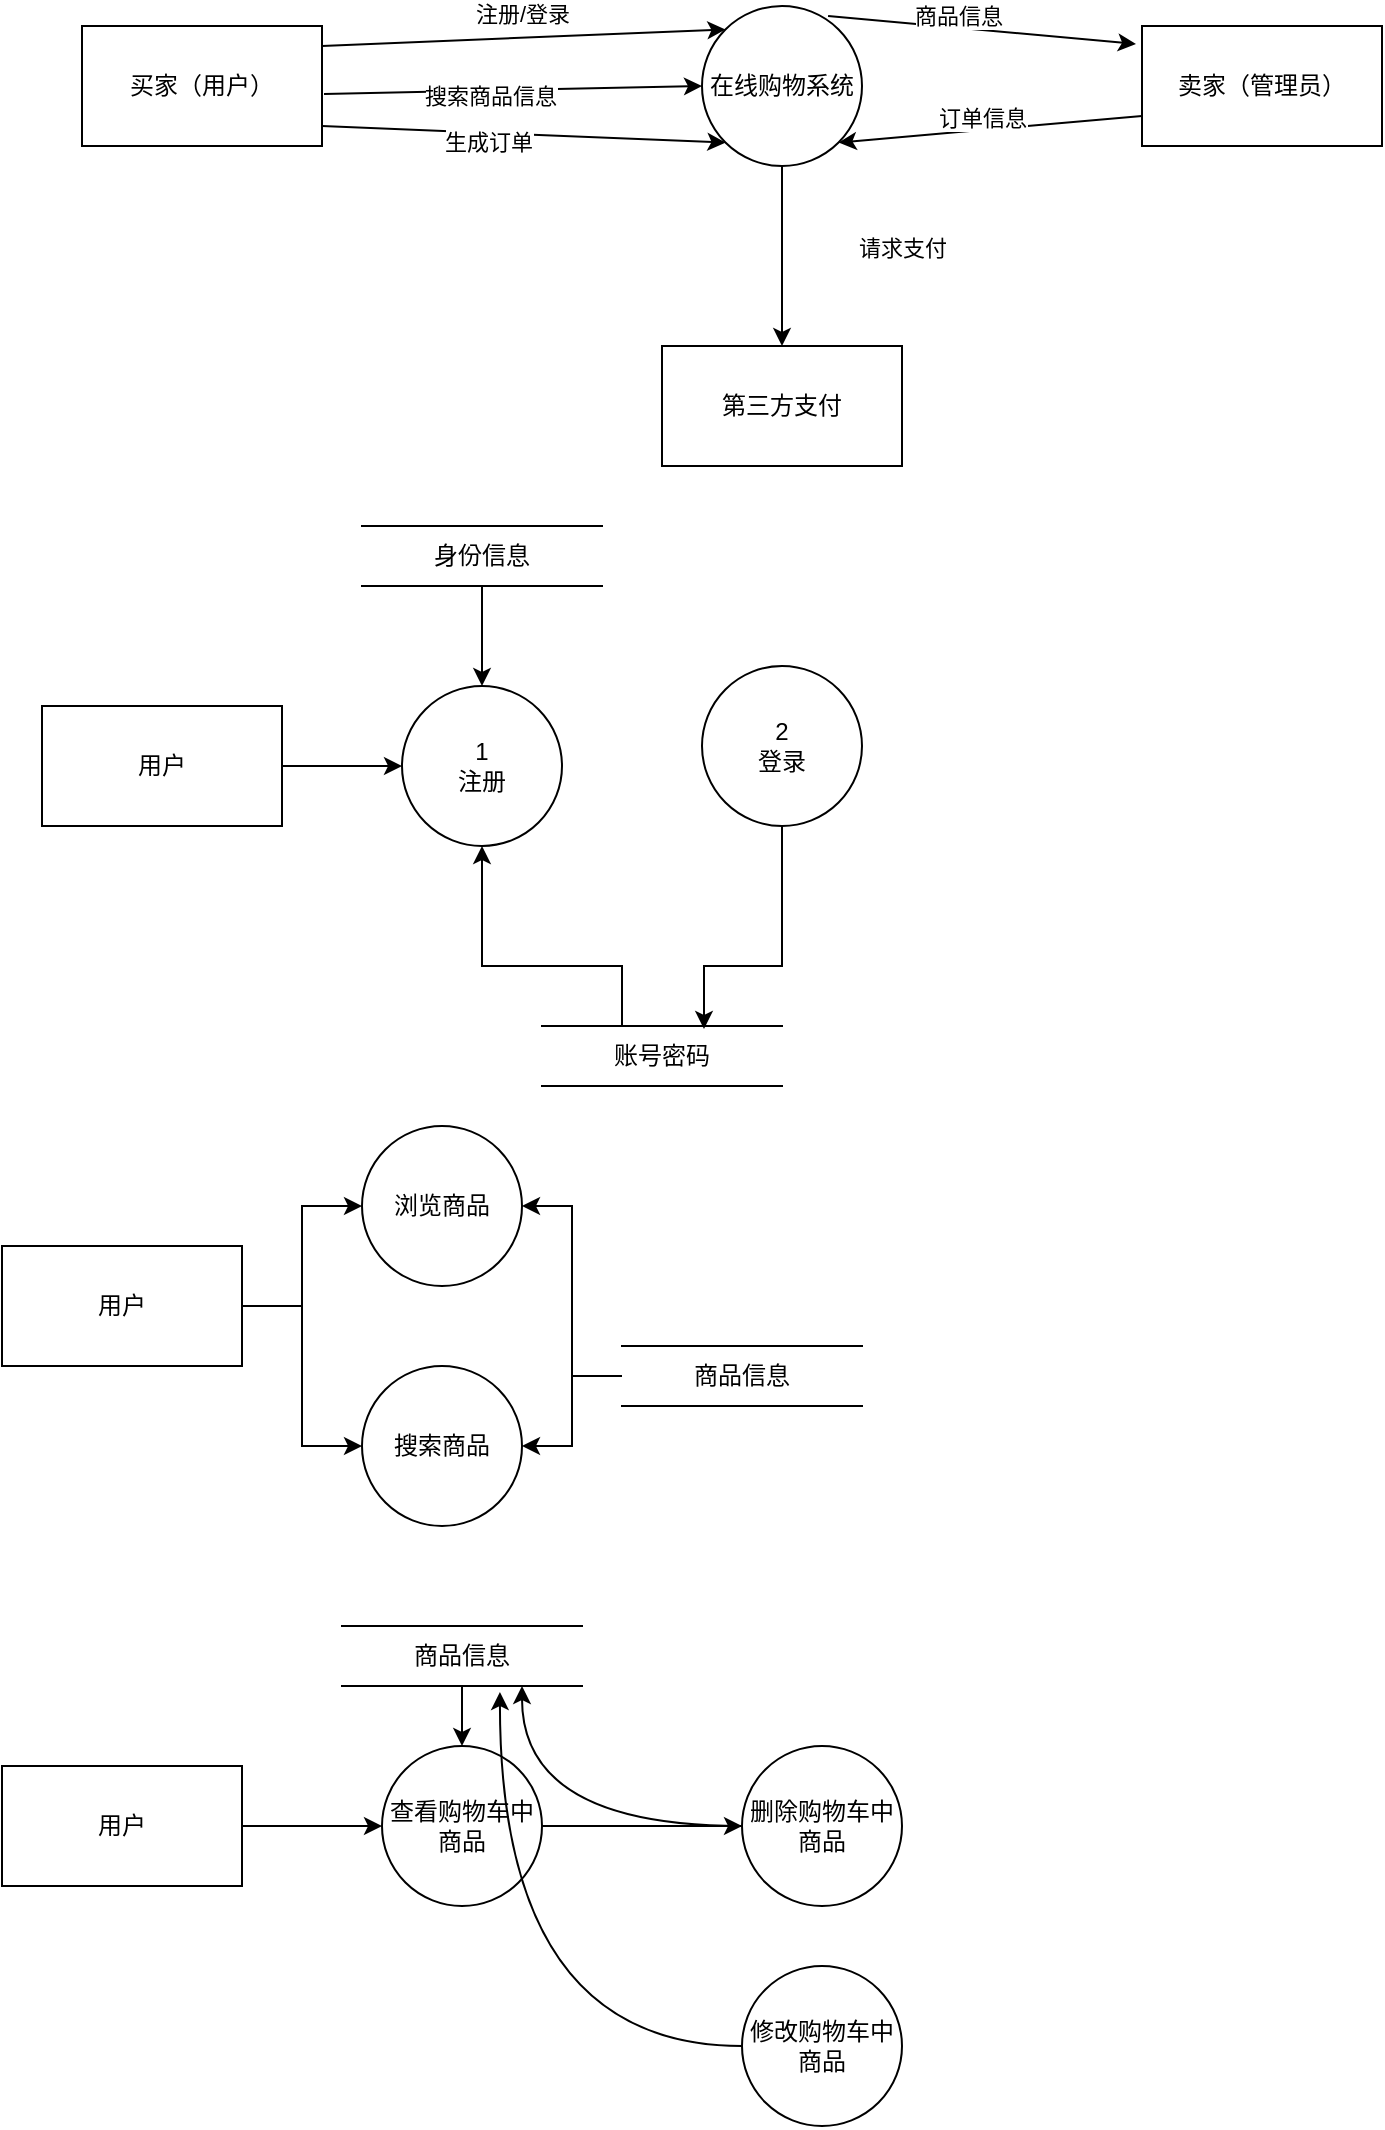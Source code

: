 <mxfile version="24.5.2" type="github">
  <diagram name="第 1 页" id="OVgKYMP4ivh8-fFgN5Tc">
    <mxGraphModel dx="604" dy="775" grid="1" gridSize="10" guides="1" tooltips="1" connect="1" arrows="1" fold="1" page="1" pageScale="1" pageWidth="827" pageHeight="1169" math="0" shadow="0">
      <root>
        <mxCell id="0" />
        <mxCell id="1" parent="0" />
        <mxCell id="fMDlHmM9jTk3T69Y2GKd-1" value="买家（用户）" style="rounded=0;whiteSpace=wrap;html=1;" parent="1" vertex="1">
          <mxGeometry x="90" y="70" width="120" height="60" as="geometry" />
        </mxCell>
        <mxCell id="fMDlHmM9jTk3T69Y2GKd-3" value="在线购物系统" style="ellipse;whiteSpace=wrap;html=1;aspect=fixed;" parent="1" vertex="1">
          <mxGeometry x="400" y="60" width="80" height="80" as="geometry" />
        </mxCell>
        <mxCell id="fMDlHmM9jTk3T69Y2GKd-4" value="" style="endArrow=classic;html=1;rounded=0;entryX=0;entryY=0;entryDx=0;entryDy=0;" parent="1" target="fMDlHmM9jTk3T69Y2GKd-3" edge="1">
          <mxGeometry width="50" height="50" relative="1" as="geometry">
            <mxPoint x="210" y="80" as="sourcePoint" />
            <mxPoint x="400" y="80" as="targetPoint" />
          </mxGeometry>
        </mxCell>
        <mxCell id="fMDlHmM9jTk3T69Y2GKd-5" value="注册/登录" style="edgeLabel;html=1;align=center;verticalAlign=middle;resizable=0;points=[];" parent="fMDlHmM9jTk3T69Y2GKd-4" vertex="1" connectable="0">
          <mxGeometry x="0.412" y="-4" relative="1" as="geometry">
            <mxPoint x="-43" y="-14" as="offset" />
          </mxGeometry>
        </mxCell>
        <mxCell id="fMDlHmM9jTk3T69Y2GKd-6" value="" style="endArrow=classic;html=1;rounded=0;entryX=0;entryY=0.5;entryDx=0;entryDy=0;" parent="1" target="fMDlHmM9jTk3T69Y2GKd-3" edge="1">
          <mxGeometry width="50" height="50" relative="1" as="geometry">
            <mxPoint x="211" y="104" as="sourcePoint" />
            <mxPoint x="413" y="96" as="targetPoint" />
          </mxGeometry>
        </mxCell>
        <mxCell id="_0lABbxec2Y9qlzSPyYM-2" value="搜索商品信息" style="edgeLabel;html=1;align=center;verticalAlign=middle;resizable=0;points=[];" vertex="1" connectable="0" parent="fMDlHmM9jTk3T69Y2GKd-6">
          <mxGeometry x="-0.125" y="-2" relative="1" as="geometry">
            <mxPoint as="offset" />
          </mxGeometry>
        </mxCell>
        <mxCell id="_0lABbxec2Y9qlzSPyYM-3" value="" style="endArrow=classic;html=1;rounded=0;entryX=0;entryY=1;entryDx=0;entryDy=0;" edge="1" parent="1" target="fMDlHmM9jTk3T69Y2GKd-3">
          <mxGeometry width="50" height="50" relative="1" as="geometry">
            <mxPoint x="210" y="120" as="sourcePoint" />
            <mxPoint x="400" y="170" as="targetPoint" />
          </mxGeometry>
        </mxCell>
        <mxCell id="_0lABbxec2Y9qlzSPyYM-5" value="生成订单" style="edgeLabel;html=1;align=center;verticalAlign=middle;resizable=0;points=[];" vertex="1" connectable="0" parent="_0lABbxec2Y9qlzSPyYM-3">
          <mxGeometry x="-0.177" y="-4" relative="1" as="geometry">
            <mxPoint as="offset" />
          </mxGeometry>
        </mxCell>
        <mxCell id="_0lABbxec2Y9qlzSPyYM-7" value="卖家（管理员）" style="rounded=0;whiteSpace=wrap;html=1;" vertex="1" parent="1">
          <mxGeometry x="620" y="70" width="120" height="60" as="geometry" />
        </mxCell>
        <mxCell id="_0lABbxec2Y9qlzSPyYM-8" value="" style="endArrow=classic;html=1;rounded=0;exitX=0.788;exitY=0.063;exitDx=0;exitDy=0;exitPerimeter=0;entryX=-0.025;entryY=0.15;entryDx=0;entryDy=0;entryPerimeter=0;" edge="1" parent="1" source="fMDlHmM9jTk3T69Y2GKd-3" target="_0lABbxec2Y9qlzSPyYM-7">
          <mxGeometry width="50" height="50" relative="1" as="geometry">
            <mxPoint x="470" y="69" as="sourcePoint" />
            <mxPoint x="620" y="69" as="targetPoint" />
          </mxGeometry>
        </mxCell>
        <mxCell id="_0lABbxec2Y9qlzSPyYM-9" value="商品信息" style="edgeLabel;html=1;align=center;verticalAlign=middle;resizable=0;points=[];" vertex="1" connectable="0" parent="_0lABbxec2Y9qlzSPyYM-8">
          <mxGeometry x="0.412" y="-4" relative="1" as="geometry">
            <mxPoint x="-43" y="-14" as="offset" />
          </mxGeometry>
        </mxCell>
        <mxCell id="_0lABbxec2Y9qlzSPyYM-10" value="" style="endArrow=classic;html=1;rounded=0;entryX=1;entryY=1;entryDx=0;entryDy=0;exitX=0;exitY=0.75;exitDx=0;exitDy=0;" edge="1" parent="1" source="_0lABbxec2Y9qlzSPyYM-7" target="fMDlHmM9jTk3T69Y2GKd-3">
          <mxGeometry width="50" height="50" relative="1" as="geometry">
            <mxPoint x="720.0" y="140.0" as="sourcePoint" />
            <mxPoint x="490.0" y="140.0" as="targetPoint" />
          </mxGeometry>
        </mxCell>
        <mxCell id="_0lABbxec2Y9qlzSPyYM-11" value="订单信息" style="edgeLabel;html=1;align=center;verticalAlign=middle;resizable=0;points=[];" vertex="1" connectable="0" parent="_0lABbxec2Y9qlzSPyYM-10">
          <mxGeometry x="0.584" y="3" relative="1" as="geometry">
            <mxPoint x="40" y="-13" as="offset" />
          </mxGeometry>
        </mxCell>
        <mxCell id="_0lABbxec2Y9qlzSPyYM-13" value="第三方支付" style="rounded=0;whiteSpace=wrap;html=1;" vertex="1" parent="1">
          <mxGeometry x="380" y="230" width="120" height="60" as="geometry" />
        </mxCell>
        <mxCell id="_0lABbxec2Y9qlzSPyYM-14" value="" style="endArrow=classic;html=1;rounded=0;exitX=0.5;exitY=1;exitDx=0;exitDy=0;entryX=0.5;entryY=0;entryDx=0;entryDy=0;" edge="1" parent="1" source="fMDlHmM9jTk3T69Y2GKd-3" target="_0lABbxec2Y9qlzSPyYM-13">
          <mxGeometry width="50" height="50" relative="1" as="geometry">
            <mxPoint x="580.0" y="300.0" as="sourcePoint" />
            <mxPoint x="350.0" y="300.0" as="targetPoint" />
          </mxGeometry>
        </mxCell>
        <mxCell id="_0lABbxec2Y9qlzSPyYM-15" value="请求支付" style="edgeLabel;html=1;align=center;verticalAlign=middle;resizable=0;points=[];" vertex="1" connectable="0" parent="_0lABbxec2Y9qlzSPyYM-14">
          <mxGeometry x="0.584" y="3" relative="1" as="geometry">
            <mxPoint x="57" y="-31" as="offset" />
          </mxGeometry>
        </mxCell>
        <mxCell id="_0lABbxec2Y9qlzSPyYM-16" value="用户" style="rounded=0;whiteSpace=wrap;html=1;" vertex="1" parent="1">
          <mxGeometry x="70" y="410" width="120" height="60" as="geometry" />
        </mxCell>
        <mxCell id="_0lABbxec2Y9qlzSPyYM-17" value="" style="endArrow=classic;html=1;rounded=0;entryX=0;entryY=0.5;entryDx=0;entryDy=0;" edge="1" parent="1" target="_0lABbxec2Y9qlzSPyYM-19">
          <mxGeometry width="50" height="50" relative="1" as="geometry">
            <mxPoint x="190" y="440" as="sourcePoint" />
            <mxPoint x="370" y="440" as="targetPoint" />
          </mxGeometry>
        </mxCell>
        <mxCell id="_0lABbxec2Y9qlzSPyYM-19" value="1&lt;br&gt;注册" style="ellipse;whiteSpace=wrap;html=1;aspect=fixed;" vertex="1" parent="1">
          <mxGeometry x="250" y="400" width="80" height="80" as="geometry" />
        </mxCell>
        <mxCell id="_0lABbxec2Y9qlzSPyYM-23" style="edgeStyle=orthogonalEdgeStyle;rounded=0;orthogonalLoop=1;jettySize=auto;html=1;entryX=0.5;entryY=1;entryDx=0;entryDy=0;" edge="1" parent="1" source="_0lABbxec2Y9qlzSPyYM-20" target="_0lABbxec2Y9qlzSPyYM-19">
          <mxGeometry relative="1" as="geometry">
            <Array as="points">
              <mxPoint x="360" y="540" />
              <mxPoint x="290" y="540" />
            </Array>
          </mxGeometry>
        </mxCell>
        <mxCell id="_0lABbxec2Y9qlzSPyYM-20" value="账号密码" style="shape=partialRectangle;whiteSpace=wrap;html=1;left=0;right=0;fillColor=none;" vertex="1" parent="1">
          <mxGeometry x="320" y="570" width="120" height="30" as="geometry" />
        </mxCell>
        <mxCell id="_0lABbxec2Y9qlzSPyYM-26" value="2&lt;br&gt;登录" style="ellipse;whiteSpace=wrap;html=1;aspect=fixed;" vertex="1" parent="1">
          <mxGeometry x="400" y="390" width="80" height="80" as="geometry" />
        </mxCell>
        <mxCell id="_0lABbxec2Y9qlzSPyYM-27" style="edgeStyle=orthogonalEdgeStyle;rounded=0;orthogonalLoop=1;jettySize=auto;html=1;entryX=0.675;entryY=0.05;entryDx=0;entryDy=0;entryPerimeter=0;" edge="1" parent="1" target="_0lABbxec2Y9qlzSPyYM-20">
          <mxGeometry relative="1" as="geometry">
            <mxPoint x="440" y="480" as="sourcePoint" />
            <Array as="points">
              <mxPoint x="440" y="470" />
              <mxPoint x="440" y="540" />
              <mxPoint x="401" y="540" />
            </Array>
          </mxGeometry>
        </mxCell>
        <mxCell id="_0lABbxec2Y9qlzSPyYM-30" style="edgeStyle=orthogonalEdgeStyle;rounded=0;orthogonalLoop=1;jettySize=auto;html=1;entryX=0.5;entryY=0;entryDx=0;entryDy=0;" edge="1" parent="1" source="_0lABbxec2Y9qlzSPyYM-29" target="_0lABbxec2Y9qlzSPyYM-19">
          <mxGeometry relative="1" as="geometry" />
        </mxCell>
        <mxCell id="_0lABbxec2Y9qlzSPyYM-29" value="身份信息" style="shape=partialRectangle;whiteSpace=wrap;html=1;left=0;right=0;fillColor=none;" vertex="1" parent="1">
          <mxGeometry x="230" y="320" width="120" height="30" as="geometry" />
        </mxCell>
        <mxCell id="_0lABbxec2Y9qlzSPyYM-40" style="edgeStyle=orthogonalEdgeStyle;rounded=0;orthogonalLoop=1;jettySize=auto;html=1;entryX=0;entryY=0.5;entryDx=0;entryDy=0;" edge="1" parent="1" source="_0lABbxec2Y9qlzSPyYM-32" target="_0lABbxec2Y9qlzSPyYM-35">
          <mxGeometry relative="1" as="geometry" />
        </mxCell>
        <mxCell id="_0lABbxec2Y9qlzSPyYM-42" style="edgeStyle=orthogonalEdgeStyle;rounded=0;orthogonalLoop=1;jettySize=auto;html=1;entryX=0;entryY=0.5;entryDx=0;entryDy=0;" edge="1" parent="1" source="_0lABbxec2Y9qlzSPyYM-32" target="_0lABbxec2Y9qlzSPyYM-38">
          <mxGeometry relative="1" as="geometry" />
        </mxCell>
        <mxCell id="_0lABbxec2Y9qlzSPyYM-32" value="用户" style="rounded=0;whiteSpace=wrap;html=1;" vertex="1" parent="1">
          <mxGeometry x="50" y="680" width="120" height="60" as="geometry" />
        </mxCell>
        <mxCell id="_0lABbxec2Y9qlzSPyYM-35" value="浏览商品" style="ellipse;whiteSpace=wrap;html=1;aspect=fixed;" vertex="1" parent="1">
          <mxGeometry x="230" y="620" width="80" height="80" as="geometry" />
        </mxCell>
        <mxCell id="_0lABbxec2Y9qlzSPyYM-37" style="edgeStyle=orthogonalEdgeStyle;rounded=0;orthogonalLoop=1;jettySize=auto;html=1;exitX=0.5;exitY=1;exitDx=0;exitDy=0;" edge="1" parent="1">
          <mxGeometry relative="1" as="geometry">
            <mxPoint x="270" y="800" as="sourcePoint" />
            <mxPoint x="270" y="800" as="targetPoint" />
          </mxGeometry>
        </mxCell>
        <mxCell id="_0lABbxec2Y9qlzSPyYM-38" value="搜索商品" style="ellipse;whiteSpace=wrap;html=1;aspect=fixed;" vertex="1" parent="1">
          <mxGeometry x="230" y="740" width="80" height="80" as="geometry" />
        </mxCell>
        <mxCell id="_0lABbxec2Y9qlzSPyYM-43" style="edgeStyle=orthogonalEdgeStyle;rounded=0;orthogonalLoop=1;jettySize=auto;html=1;entryX=1;entryY=0.5;entryDx=0;entryDy=0;" edge="1" parent="1" source="_0lABbxec2Y9qlzSPyYM-39" target="_0lABbxec2Y9qlzSPyYM-35">
          <mxGeometry relative="1" as="geometry" />
        </mxCell>
        <mxCell id="_0lABbxec2Y9qlzSPyYM-45" style="edgeStyle=orthogonalEdgeStyle;rounded=0;orthogonalLoop=1;jettySize=auto;html=1;entryX=1;entryY=0.5;entryDx=0;entryDy=0;" edge="1" parent="1" source="_0lABbxec2Y9qlzSPyYM-39" target="_0lABbxec2Y9qlzSPyYM-38">
          <mxGeometry relative="1" as="geometry" />
        </mxCell>
        <mxCell id="_0lABbxec2Y9qlzSPyYM-39" value="商品信息" style="shape=partialRectangle;whiteSpace=wrap;html=1;left=0;right=0;fillColor=none;" vertex="1" parent="1">
          <mxGeometry x="360" y="730" width="120" height="30" as="geometry" />
        </mxCell>
        <mxCell id="_0lABbxec2Y9qlzSPyYM-48" style="edgeStyle=orthogonalEdgeStyle;rounded=0;orthogonalLoop=1;jettySize=auto;html=1;entryX=0;entryY=0.5;entryDx=0;entryDy=0;" edge="1" parent="1" source="_0lABbxec2Y9qlzSPyYM-46" target="_0lABbxec2Y9qlzSPyYM-47">
          <mxGeometry relative="1" as="geometry" />
        </mxCell>
        <mxCell id="_0lABbxec2Y9qlzSPyYM-46" value="用户" style="rounded=0;whiteSpace=wrap;html=1;" vertex="1" parent="1">
          <mxGeometry x="50" y="940" width="120" height="60" as="geometry" />
        </mxCell>
        <mxCell id="_0lABbxec2Y9qlzSPyYM-52" style="edgeStyle=orthogonalEdgeStyle;rounded=0;orthogonalLoop=1;jettySize=auto;html=1;entryX=0;entryY=0.5;entryDx=0;entryDy=0;" edge="1" parent="1" source="_0lABbxec2Y9qlzSPyYM-47" target="_0lABbxec2Y9qlzSPyYM-51">
          <mxGeometry relative="1" as="geometry" />
        </mxCell>
        <mxCell id="_0lABbxec2Y9qlzSPyYM-47" value="查看购物车中商品" style="ellipse;whiteSpace=wrap;html=1;aspect=fixed;" vertex="1" parent="1">
          <mxGeometry x="240" y="930" width="80" height="80" as="geometry" />
        </mxCell>
        <mxCell id="_0lABbxec2Y9qlzSPyYM-50" style="edgeStyle=orthogonalEdgeStyle;rounded=0;orthogonalLoop=1;jettySize=auto;html=1;" edge="1" parent="1" source="_0lABbxec2Y9qlzSPyYM-49" target="_0lABbxec2Y9qlzSPyYM-47">
          <mxGeometry relative="1" as="geometry" />
        </mxCell>
        <mxCell id="_0lABbxec2Y9qlzSPyYM-49" value="商品信息" style="shape=partialRectangle;whiteSpace=wrap;html=1;left=0;right=0;fillColor=none;" vertex="1" parent="1">
          <mxGeometry x="220" y="870" width="120" height="30" as="geometry" />
        </mxCell>
        <mxCell id="_0lABbxec2Y9qlzSPyYM-53" style="edgeStyle=orthogonalEdgeStyle;rounded=0;orthogonalLoop=1;jettySize=auto;html=1;entryX=0.75;entryY=1;entryDx=0;entryDy=0;curved=1;" edge="1" parent="1" source="_0lABbxec2Y9qlzSPyYM-51" target="_0lABbxec2Y9qlzSPyYM-49">
          <mxGeometry relative="1" as="geometry" />
        </mxCell>
        <mxCell id="_0lABbxec2Y9qlzSPyYM-51" value="删除购物车中商品" style="ellipse;whiteSpace=wrap;html=1;aspect=fixed;" vertex="1" parent="1">
          <mxGeometry x="420" y="930" width="80" height="80" as="geometry" />
        </mxCell>
        <mxCell id="_0lABbxec2Y9qlzSPyYM-55" value="修改购物车中商品" style="ellipse;whiteSpace=wrap;html=1;aspect=fixed;" vertex="1" parent="1">
          <mxGeometry x="420" y="1040" width="80" height="80" as="geometry" />
        </mxCell>
        <mxCell id="_0lABbxec2Y9qlzSPyYM-56" style="edgeStyle=orthogonalEdgeStyle;rounded=0;orthogonalLoop=1;jettySize=auto;html=1;entryX=0.658;entryY=1.1;entryDx=0;entryDy=0;entryPerimeter=0;curved=1;" edge="1" parent="1" source="_0lABbxec2Y9qlzSPyYM-55" target="_0lABbxec2Y9qlzSPyYM-49">
          <mxGeometry relative="1" as="geometry" />
        </mxCell>
      </root>
    </mxGraphModel>
  </diagram>
</mxfile>
